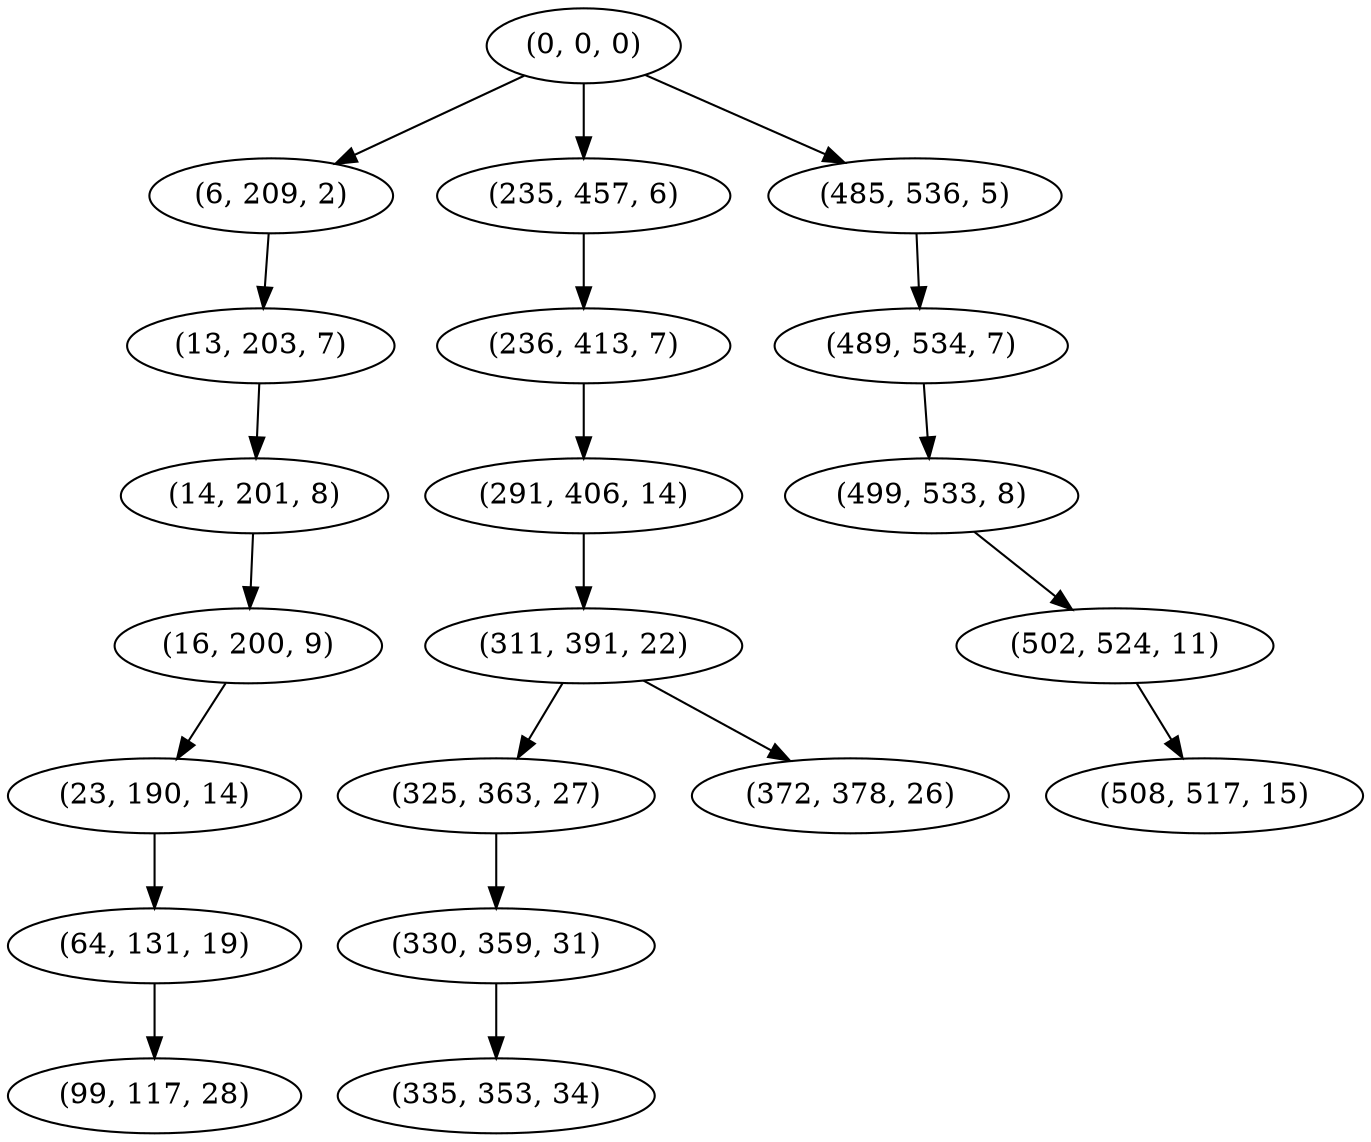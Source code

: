 digraph tree {
    "(0, 0, 0)";
    "(6, 209, 2)";
    "(13, 203, 7)";
    "(14, 201, 8)";
    "(16, 200, 9)";
    "(23, 190, 14)";
    "(64, 131, 19)";
    "(99, 117, 28)";
    "(235, 457, 6)";
    "(236, 413, 7)";
    "(291, 406, 14)";
    "(311, 391, 22)";
    "(325, 363, 27)";
    "(330, 359, 31)";
    "(335, 353, 34)";
    "(372, 378, 26)";
    "(485, 536, 5)";
    "(489, 534, 7)";
    "(499, 533, 8)";
    "(502, 524, 11)";
    "(508, 517, 15)";
    "(0, 0, 0)" -> "(6, 209, 2)";
    "(0, 0, 0)" -> "(235, 457, 6)";
    "(0, 0, 0)" -> "(485, 536, 5)";
    "(6, 209, 2)" -> "(13, 203, 7)";
    "(13, 203, 7)" -> "(14, 201, 8)";
    "(14, 201, 8)" -> "(16, 200, 9)";
    "(16, 200, 9)" -> "(23, 190, 14)";
    "(23, 190, 14)" -> "(64, 131, 19)";
    "(64, 131, 19)" -> "(99, 117, 28)";
    "(235, 457, 6)" -> "(236, 413, 7)";
    "(236, 413, 7)" -> "(291, 406, 14)";
    "(291, 406, 14)" -> "(311, 391, 22)";
    "(311, 391, 22)" -> "(325, 363, 27)";
    "(311, 391, 22)" -> "(372, 378, 26)";
    "(325, 363, 27)" -> "(330, 359, 31)";
    "(330, 359, 31)" -> "(335, 353, 34)";
    "(485, 536, 5)" -> "(489, 534, 7)";
    "(489, 534, 7)" -> "(499, 533, 8)";
    "(499, 533, 8)" -> "(502, 524, 11)";
    "(502, 524, 11)" -> "(508, 517, 15)";
}
